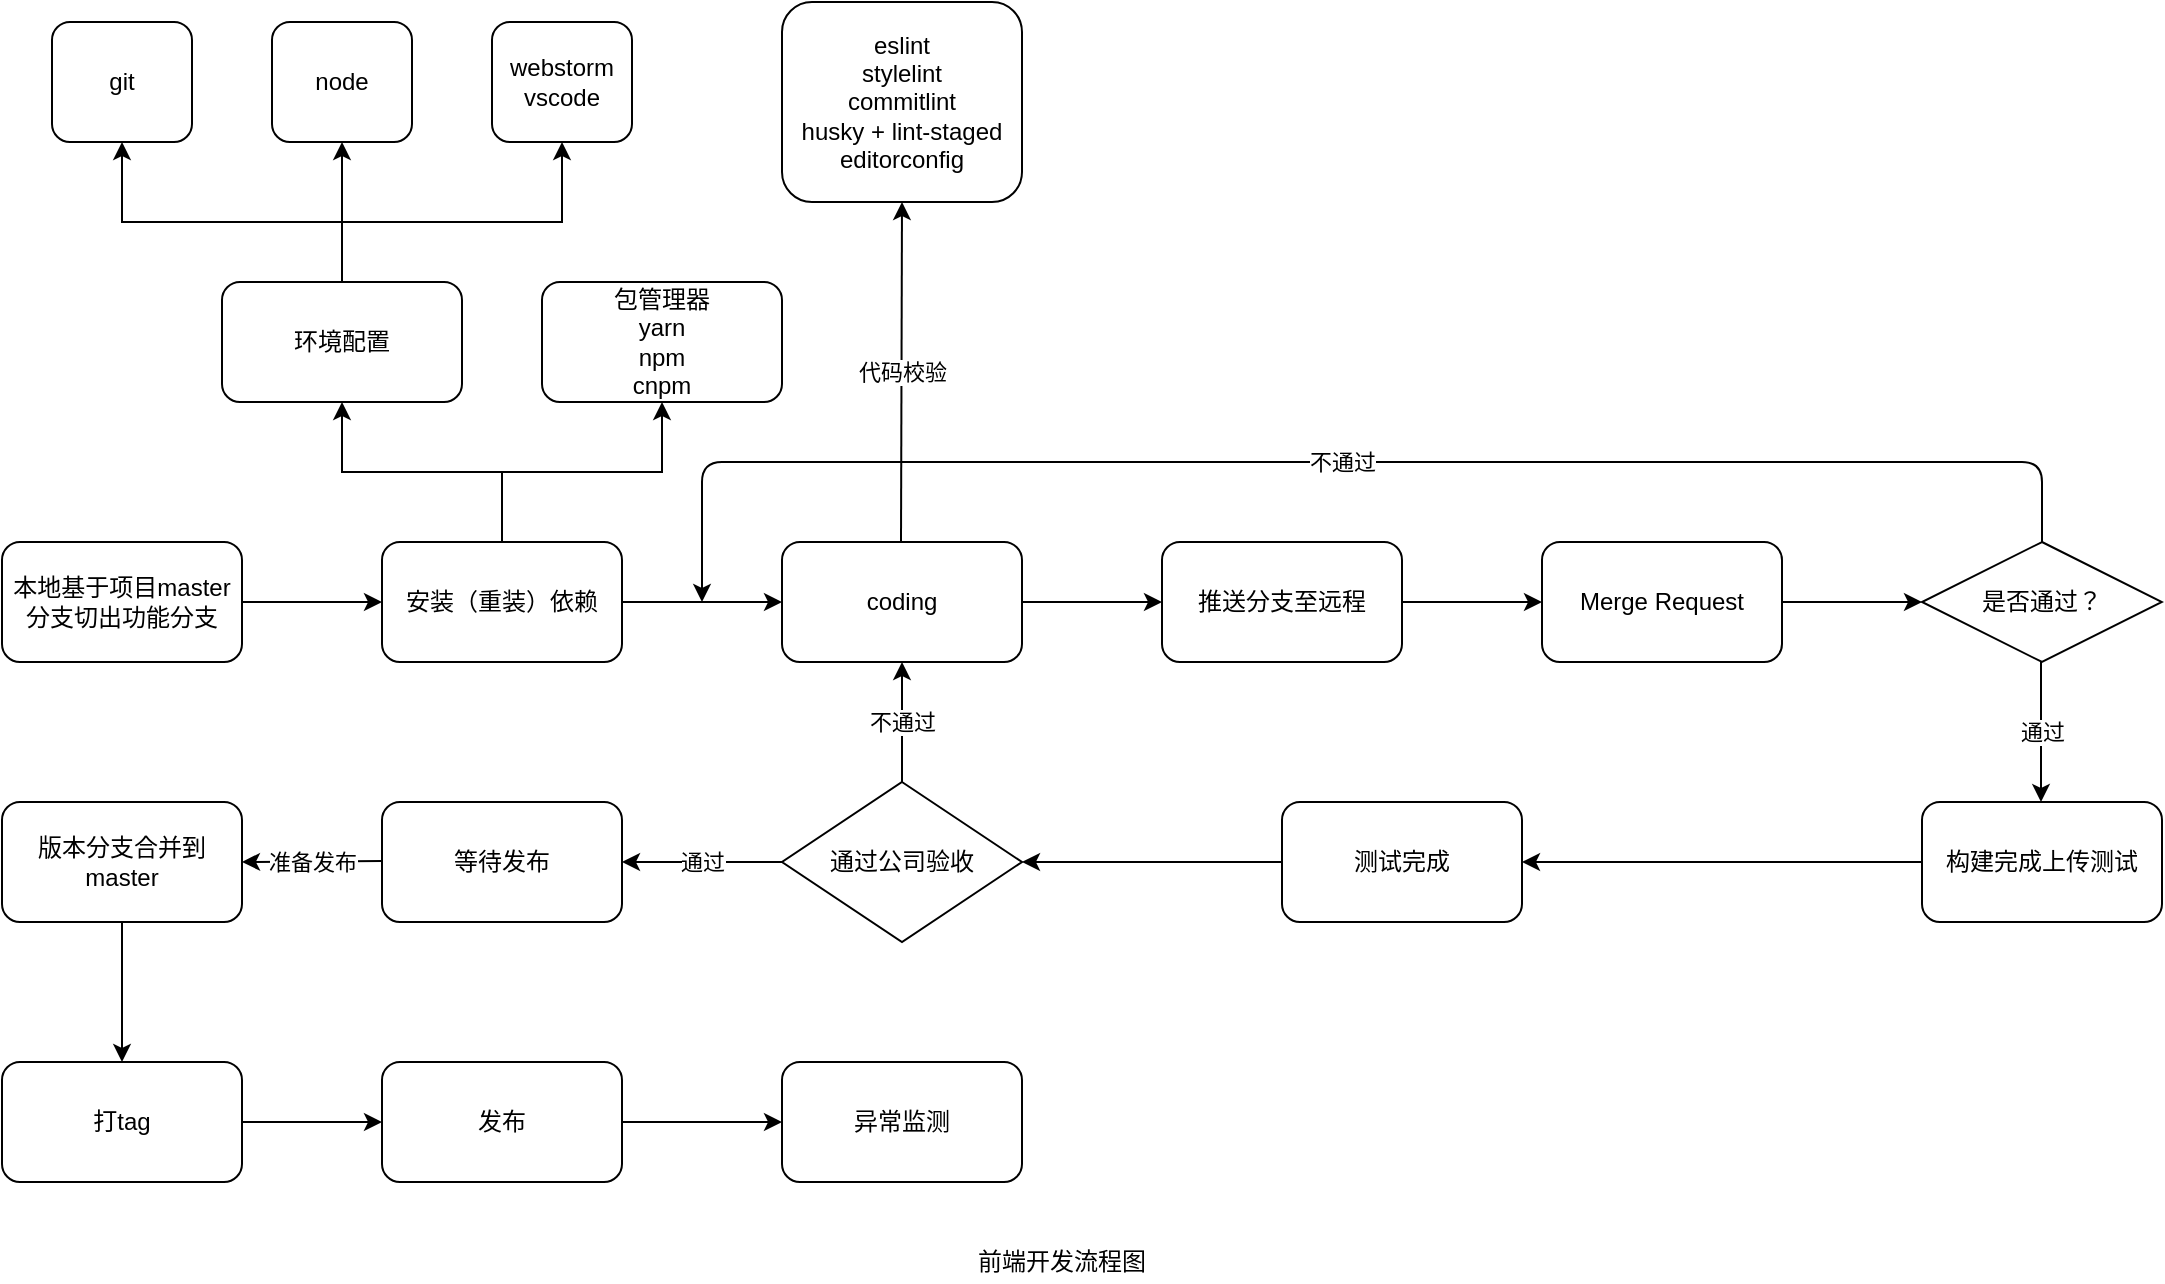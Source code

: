 <mxfile version="14.1.8" type="github">
  <diagram id="Rfuv2a1gPGIiB6yCnPwq" name="Page-1">
    <mxGraphModel dx="1422" dy="738" grid="1" gridSize="10" guides="1" tooltips="1" connect="1" arrows="1" fold="1" page="1" pageScale="1" pageWidth="1600" pageHeight="900" math="0" shadow="0">
      <root>
        <mxCell id="0" />
        <mxCell id="1" parent="0" />
        <mxCell id="sGVO1cvozx1r_BHt7J1Y-4" style="edgeStyle=orthogonalEdgeStyle;rounded=0;orthogonalLoop=1;jettySize=auto;html=1;" parent="1" source="sGVO1cvozx1r_BHt7J1Y-1" target="sGVO1cvozx1r_BHt7J1Y-3" edge="1">
          <mxGeometry relative="1" as="geometry" />
        </mxCell>
        <mxCell id="sGVO1cvozx1r_BHt7J1Y-1" value="本地基于项目master分支切出功能分支" style="rounded=1;whiteSpace=wrap;html=1;" parent="1" vertex="1">
          <mxGeometry x="30" y="380" width="120" height="60" as="geometry" />
        </mxCell>
        <mxCell id="sGVO1cvozx1r_BHt7J1Y-9" style="edgeStyle=orthogonalEdgeStyle;rounded=0;orthogonalLoop=1;jettySize=auto;html=1;entryX=0.5;entryY=1;entryDx=0;entryDy=0;" parent="1" source="sGVO1cvozx1r_BHt7J1Y-3" target="sGVO1cvozx1r_BHt7J1Y-7" edge="1">
          <mxGeometry relative="1" as="geometry" />
        </mxCell>
        <mxCell id="sGVO1cvozx1r_BHt7J1Y-24" style="edgeStyle=orthogonalEdgeStyle;rounded=0;orthogonalLoop=1;jettySize=auto;html=1;" parent="1" source="sGVO1cvozx1r_BHt7J1Y-3" target="sGVO1cvozx1r_BHt7J1Y-23" edge="1">
          <mxGeometry relative="1" as="geometry" />
        </mxCell>
        <mxCell id="sGVO1cvozx1r_BHt7J1Y-3" value="安装（重装）依赖" style="rounded=1;whiteSpace=wrap;html=1;" parent="1" vertex="1">
          <mxGeometry x="220" y="380" width="120" height="60" as="geometry" />
        </mxCell>
        <mxCell id="sGVO1cvozx1r_BHt7J1Y-16" style="edgeStyle=orthogonalEdgeStyle;rounded=0;orthogonalLoop=1;jettySize=auto;html=1;entryX=0.5;entryY=1;entryDx=0;entryDy=0;" parent="1" source="sGVO1cvozx1r_BHt7J1Y-7" target="sGVO1cvozx1r_BHt7J1Y-11" edge="1">
          <mxGeometry relative="1" as="geometry">
            <Array as="points">
              <mxPoint x="200" y="220" />
              <mxPoint x="90" y="220" />
            </Array>
          </mxGeometry>
        </mxCell>
        <mxCell id="sGVO1cvozx1r_BHt7J1Y-18" style="edgeStyle=orthogonalEdgeStyle;rounded=0;orthogonalLoop=1;jettySize=auto;html=1;entryX=0.5;entryY=1;entryDx=0;entryDy=0;" parent="1" source="sGVO1cvozx1r_BHt7J1Y-7" target="sGVO1cvozx1r_BHt7J1Y-12" edge="1">
          <mxGeometry relative="1" as="geometry" />
        </mxCell>
        <mxCell id="sGVO1cvozx1r_BHt7J1Y-19" style="edgeStyle=orthogonalEdgeStyle;rounded=0;orthogonalLoop=1;jettySize=auto;html=1;entryX=0.5;entryY=1;entryDx=0;entryDy=0;" parent="1" source="sGVO1cvozx1r_BHt7J1Y-7" target="sGVO1cvozx1r_BHt7J1Y-13" edge="1">
          <mxGeometry relative="1" as="geometry">
            <Array as="points">
              <mxPoint x="200" y="220" />
              <mxPoint x="310" y="220" />
            </Array>
          </mxGeometry>
        </mxCell>
        <mxCell id="sGVO1cvozx1r_BHt7J1Y-7" value="环境配置" style="rounded=1;whiteSpace=wrap;html=1;" parent="1" vertex="1">
          <mxGeometry x="140" y="250" width="120" height="60" as="geometry" />
        </mxCell>
        <mxCell id="sGVO1cvozx1r_BHt7J1Y-10" style="edgeStyle=orthogonalEdgeStyle;rounded=0;orthogonalLoop=1;jettySize=auto;html=1;exitX=0.5;exitY=0;exitDx=0;exitDy=0;" parent="1" source="sGVO1cvozx1r_BHt7J1Y-3" target="sGVO1cvozx1r_BHt7J1Y-8" edge="1">
          <mxGeometry relative="1" as="geometry" />
        </mxCell>
        <mxCell id="sGVO1cvozx1r_BHt7J1Y-8" value="包管理器&lt;br&gt;yarn&lt;br&gt;npm&lt;br&gt;cnpm" style="rounded=1;whiteSpace=wrap;html=1;" parent="1" vertex="1">
          <mxGeometry x="300" y="250" width="120" height="60" as="geometry" />
        </mxCell>
        <mxCell id="sGVO1cvozx1r_BHt7J1Y-11" value="git" style="rounded=1;whiteSpace=wrap;html=1;" parent="1" vertex="1">
          <mxGeometry x="55" y="120" width="70" height="60" as="geometry" />
        </mxCell>
        <mxCell id="sGVO1cvozx1r_BHt7J1Y-12" value="node" style="rounded=1;whiteSpace=wrap;html=1;" parent="1" vertex="1">
          <mxGeometry x="165" y="120" width="70" height="60" as="geometry" />
        </mxCell>
        <mxCell id="sGVO1cvozx1r_BHt7J1Y-13" value="webstorm&lt;br&gt;vscode" style="rounded=1;whiteSpace=wrap;html=1;" parent="1" vertex="1">
          <mxGeometry x="275" y="120" width="70" height="60" as="geometry" />
        </mxCell>
        <mxCell id="sGVO1cvozx1r_BHt7J1Y-50" style="edgeStyle=orthogonalEdgeStyle;rounded=0;orthogonalLoop=1;jettySize=auto;html=1;" parent="1" source="sGVO1cvozx1r_BHt7J1Y-23" target="sGVO1cvozx1r_BHt7J1Y-49" edge="1">
          <mxGeometry relative="1" as="geometry" />
        </mxCell>
        <mxCell id="sGVO1cvozx1r_BHt7J1Y-23" value="coding" style="rounded=1;whiteSpace=wrap;html=1;" parent="1" vertex="1">
          <mxGeometry x="420" y="380" width="120" height="60" as="geometry" />
        </mxCell>
        <mxCell id="sGVO1cvozx1r_BHt7J1Y-46" value="" style="endArrow=classic;html=1;entryX=0.5;entryY=1;entryDx=0;entryDy=0;" parent="1" target="sGVO1cvozx1r_BHt7J1Y-48" edge="1">
          <mxGeometry relative="1" as="geometry">
            <mxPoint x="479.5" y="380" as="sourcePoint" />
            <mxPoint x="480" y="250" as="targetPoint" />
          </mxGeometry>
        </mxCell>
        <mxCell id="sGVO1cvozx1r_BHt7J1Y-47" value="代码校验" style="edgeLabel;resizable=0;html=1;align=center;verticalAlign=middle;" parent="sGVO1cvozx1r_BHt7J1Y-46" connectable="0" vertex="1">
          <mxGeometry relative="1" as="geometry" />
        </mxCell>
        <mxCell id="sGVO1cvozx1r_BHt7J1Y-48" value="eslint&lt;br&gt;stylelint&lt;br&gt;commitlint&lt;br&gt;husky + lint-staged&lt;br&gt;editorconfig" style="rounded=1;whiteSpace=wrap;html=1;" parent="1" vertex="1">
          <mxGeometry x="420" y="110" width="120" height="100" as="geometry" />
        </mxCell>
        <mxCell id="sGVO1cvozx1r_BHt7J1Y-52" style="edgeStyle=orthogonalEdgeStyle;rounded=0;orthogonalLoop=1;jettySize=auto;html=1;" parent="1" source="sGVO1cvozx1r_BHt7J1Y-49" target="sGVO1cvozx1r_BHt7J1Y-51" edge="1">
          <mxGeometry relative="1" as="geometry" />
        </mxCell>
        <mxCell id="sGVO1cvozx1r_BHt7J1Y-49" value="推送分支至远程" style="rounded=1;whiteSpace=wrap;html=1;" parent="1" vertex="1">
          <mxGeometry x="610" y="380" width="120" height="60" as="geometry" />
        </mxCell>
        <mxCell id="sGVO1cvozx1r_BHt7J1Y-51" value="Merge Request" style="rounded=1;whiteSpace=wrap;html=1;" parent="1" vertex="1">
          <mxGeometry x="800" y="380" width="120" height="60" as="geometry" />
        </mxCell>
        <mxCell id="sGVO1cvozx1r_BHt7J1Y-53" value="是否通过？" style="shape=rhombus;perimeter=rhombusPerimeter;whiteSpace=wrap;html=1;align=center;" parent="1" vertex="1">
          <mxGeometry x="990" y="380" width="120" height="60" as="geometry" />
        </mxCell>
        <mxCell id="sGVO1cvozx1r_BHt7J1Y-54" value="" style="endArrow=classic;html=1;entryX=0;entryY=0.5;entryDx=0;entryDy=0;" parent="1" target="sGVO1cvozx1r_BHt7J1Y-53" edge="1">
          <mxGeometry width="50" height="50" relative="1" as="geometry">
            <mxPoint x="920" y="410" as="sourcePoint" />
            <mxPoint x="970" y="360" as="targetPoint" />
          </mxGeometry>
        </mxCell>
        <mxCell id="sGVO1cvozx1r_BHt7J1Y-55" value="" style="endArrow=classic;html=1;" parent="1" edge="1">
          <mxGeometry relative="1" as="geometry">
            <mxPoint x="1049.5" y="440" as="sourcePoint" />
            <mxPoint x="1049.5" y="510" as="targetPoint" />
          </mxGeometry>
        </mxCell>
        <mxCell id="sGVO1cvozx1r_BHt7J1Y-56" value="通过" style="edgeLabel;resizable=0;html=1;align=center;verticalAlign=middle;" parent="sGVO1cvozx1r_BHt7J1Y-55" connectable="0" vertex="1">
          <mxGeometry relative="1" as="geometry" />
        </mxCell>
        <mxCell id="s07Qu8X1R3d9Md3HFzvv-2" style="edgeStyle=orthogonalEdgeStyle;rounded=0;orthogonalLoop=1;jettySize=auto;html=1;" parent="1" source="s07Qu8X1R3d9Md3HFzvv-4" target="s07Qu8X1R3d9Md3HFzvv-3" edge="1">
          <mxGeometry relative="1" as="geometry">
            <mxPoint x="890" y="540" as="targetPoint" />
          </mxGeometry>
        </mxCell>
        <mxCell id="s07Qu8X1R3d9Md3HFzvv-1" value="构建完成上传测试" style="rounded=1;whiteSpace=wrap;html=1;" parent="1" vertex="1">
          <mxGeometry x="990" y="510" width="120" height="60" as="geometry" />
        </mxCell>
        <mxCell id="s07Qu8X1R3d9Md3HFzvv-3" value="通过公司验收" style="rhombus;whiteSpace=wrap;html=1;" parent="1" vertex="1">
          <mxGeometry x="420" y="500" width="120" height="80" as="geometry" />
        </mxCell>
        <mxCell id="s07Qu8X1R3d9Md3HFzvv-4" value="测试完成" style="rounded=1;whiteSpace=wrap;html=1;" parent="1" vertex="1">
          <mxGeometry x="670" y="510" width="120" height="60" as="geometry" />
        </mxCell>
        <mxCell id="s07Qu8X1R3d9Md3HFzvv-5" style="edgeStyle=orthogonalEdgeStyle;rounded=0;orthogonalLoop=1;jettySize=auto;html=1;" parent="1" source="s07Qu8X1R3d9Md3HFzvv-1" target="s07Qu8X1R3d9Md3HFzvv-4" edge="1">
          <mxGeometry relative="1" as="geometry">
            <mxPoint x="780" y="540" as="targetPoint" />
            <mxPoint x="990" y="540" as="sourcePoint" />
          </mxGeometry>
        </mxCell>
        <mxCell id="s07Qu8X1R3d9Md3HFzvv-6" value="" style="endArrow=classic;html=1;entryX=0.5;entryY=1;entryDx=0;entryDy=0;" parent="1" target="sGVO1cvozx1r_BHt7J1Y-23" edge="1">
          <mxGeometry relative="1" as="geometry">
            <mxPoint x="480" y="500" as="sourcePoint" />
            <mxPoint x="580" y="500" as="targetPoint" />
          </mxGeometry>
        </mxCell>
        <mxCell id="s07Qu8X1R3d9Md3HFzvv-7" value="不通过" style="edgeLabel;resizable=0;html=1;align=center;verticalAlign=middle;" parent="s07Qu8X1R3d9Md3HFzvv-6" connectable="0" vertex="1">
          <mxGeometry relative="1" as="geometry" />
        </mxCell>
        <mxCell id="s07Qu8X1R3d9Md3HFzvv-9" value="等待发布" style="rounded=1;whiteSpace=wrap;html=1;" parent="1" vertex="1">
          <mxGeometry x="220" y="510" width="120" height="60" as="geometry" />
        </mxCell>
        <mxCell id="s07Qu8X1R3d9Md3HFzvv-10" value="" style="endArrow=classic;html=1;entryX=1;entryY=0.5;entryDx=0;entryDy=0;" parent="1" target="s07Qu8X1R3d9Md3HFzvv-9" edge="1">
          <mxGeometry relative="1" as="geometry">
            <mxPoint x="420" y="540" as="sourcePoint" />
            <mxPoint x="540" y="539.5" as="targetPoint" />
          </mxGeometry>
        </mxCell>
        <mxCell id="s07Qu8X1R3d9Md3HFzvv-11" value="通过" style="edgeLabel;resizable=0;html=1;align=center;verticalAlign=middle;" parent="s07Qu8X1R3d9Md3HFzvv-10" connectable="0" vertex="1">
          <mxGeometry relative="1" as="geometry" />
        </mxCell>
        <mxCell id="s07Qu8X1R3d9Md3HFzvv-18" style="edgeStyle=orthogonalEdgeStyle;rounded=0;orthogonalLoop=1;jettySize=auto;html=1;" parent="1" source="s07Qu8X1R3d9Md3HFzvv-13" target="s07Qu8X1R3d9Md3HFzvv-17" edge="1">
          <mxGeometry relative="1" as="geometry" />
        </mxCell>
        <mxCell id="s07Qu8X1R3d9Md3HFzvv-13" value="版本分支合并到master" style="rounded=1;whiteSpace=wrap;html=1;" parent="1" vertex="1">
          <mxGeometry x="30" y="510" width="120" height="60" as="geometry" />
        </mxCell>
        <mxCell id="s07Qu8X1R3d9Md3HFzvv-15" value="" style="endArrow=classic;html=1;entryX=1;entryY=0.5;entryDx=0;entryDy=0;" parent="1" target="s07Qu8X1R3d9Md3HFzvv-13" edge="1">
          <mxGeometry relative="1" as="geometry">
            <mxPoint x="220" y="539.5" as="sourcePoint" />
            <mxPoint x="320" y="539.5" as="targetPoint" />
          </mxGeometry>
        </mxCell>
        <mxCell id="s07Qu8X1R3d9Md3HFzvv-16" value="准备发布" style="edgeLabel;resizable=0;html=1;align=center;verticalAlign=middle;" parent="s07Qu8X1R3d9Md3HFzvv-15" connectable="0" vertex="1">
          <mxGeometry relative="1" as="geometry" />
        </mxCell>
        <mxCell id="s07Qu8X1R3d9Md3HFzvv-20" style="edgeStyle=orthogonalEdgeStyle;rounded=0;orthogonalLoop=1;jettySize=auto;html=1;" parent="1" source="s07Qu8X1R3d9Md3HFzvv-17" target="s07Qu8X1R3d9Md3HFzvv-19" edge="1">
          <mxGeometry relative="1" as="geometry" />
        </mxCell>
        <mxCell id="s07Qu8X1R3d9Md3HFzvv-17" value="打tag" style="rounded=1;whiteSpace=wrap;html=1;" parent="1" vertex="1">
          <mxGeometry x="30" y="640" width="120" height="60" as="geometry" />
        </mxCell>
        <mxCell id="s07Qu8X1R3d9Md3HFzvv-22" style="edgeStyle=orthogonalEdgeStyle;rounded=0;orthogonalLoop=1;jettySize=auto;html=1;" parent="1" source="s07Qu8X1R3d9Md3HFzvv-19" target="s07Qu8X1R3d9Md3HFzvv-21" edge="1">
          <mxGeometry relative="1" as="geometry" />
        </mxCell>
        <mxCell id="s07Qu8X1R3d9Md3HFzvv-19" value="发布" style="rounded=1;whiteSpace=wrap;html=1;" parent="1" vertex="1">
          <mxGeometry x="220" y="640" width="120" height="60" as="geometry" />
        </mxCell>
        <mxCell id="s07Qu8X1R3d9Md3HFzvv-21" value="异常监测" style="rounded=1;whiteSpace=wrap;html=1;" parent="1" vertex="1">
          <mxGeometry x="420" y="640" width="120" height="60" as="geometry" />
        </mxCell>
        <mxCell id="s07Qu8X1R3d9Md3HFzvv-23" value="" style="endArrow=classic;html=1;edgeStyle=orthogonalEdgeStyle;entryX=0.5;entryY=0;entryDx=0;entryDy=0;exitX=0.5;exitY=0;exitDx=0;exitDy=0;" parent="1" source="sGVO1cvozx1r_BHt7J1Y-53" edge="1">
          <mxGeometry relative="1" as="geometry">
            <mxPoint x="1060" y="341" as="sourcePoint" />
            <mxPoint x="380" y="410" as="targetPoint" />
            <Array as="points">
              <mxPoint x="1050" y="340" />
              <mxPoint x="380" y="340" />
            </Array>
          </mxGeometry>
        </mxCell>
        <mxCell id="s07Qu8X1R3d9Md3HFzvv-24" value="不通过" style="edgeLabel;resizable=0;html=1;align=center;verticalAlign=middle;" parent="s07Qu8X1R3d9Md3HFzvv-23" connectable="0" vertex="1">
          <mxGeometry relative="1" as="geometry" />
        </mxCell>
        <mxCell id="Cn65zacJx8c0vm3nH8TU-1" value="前端开发流程图" style="text;html=1;strokeColor=none;fillColor=none;align=center;verticalAlign=middle;whiteSpace=wrap;rounded=0;" vertex="1" parent="1">
          <mxGeometry x="510" y="730" width="100" height="20" as="geometry" />
        </mxCell>
      </root>
    </mxGraphModel>
  </diagram>
</mxfile>
